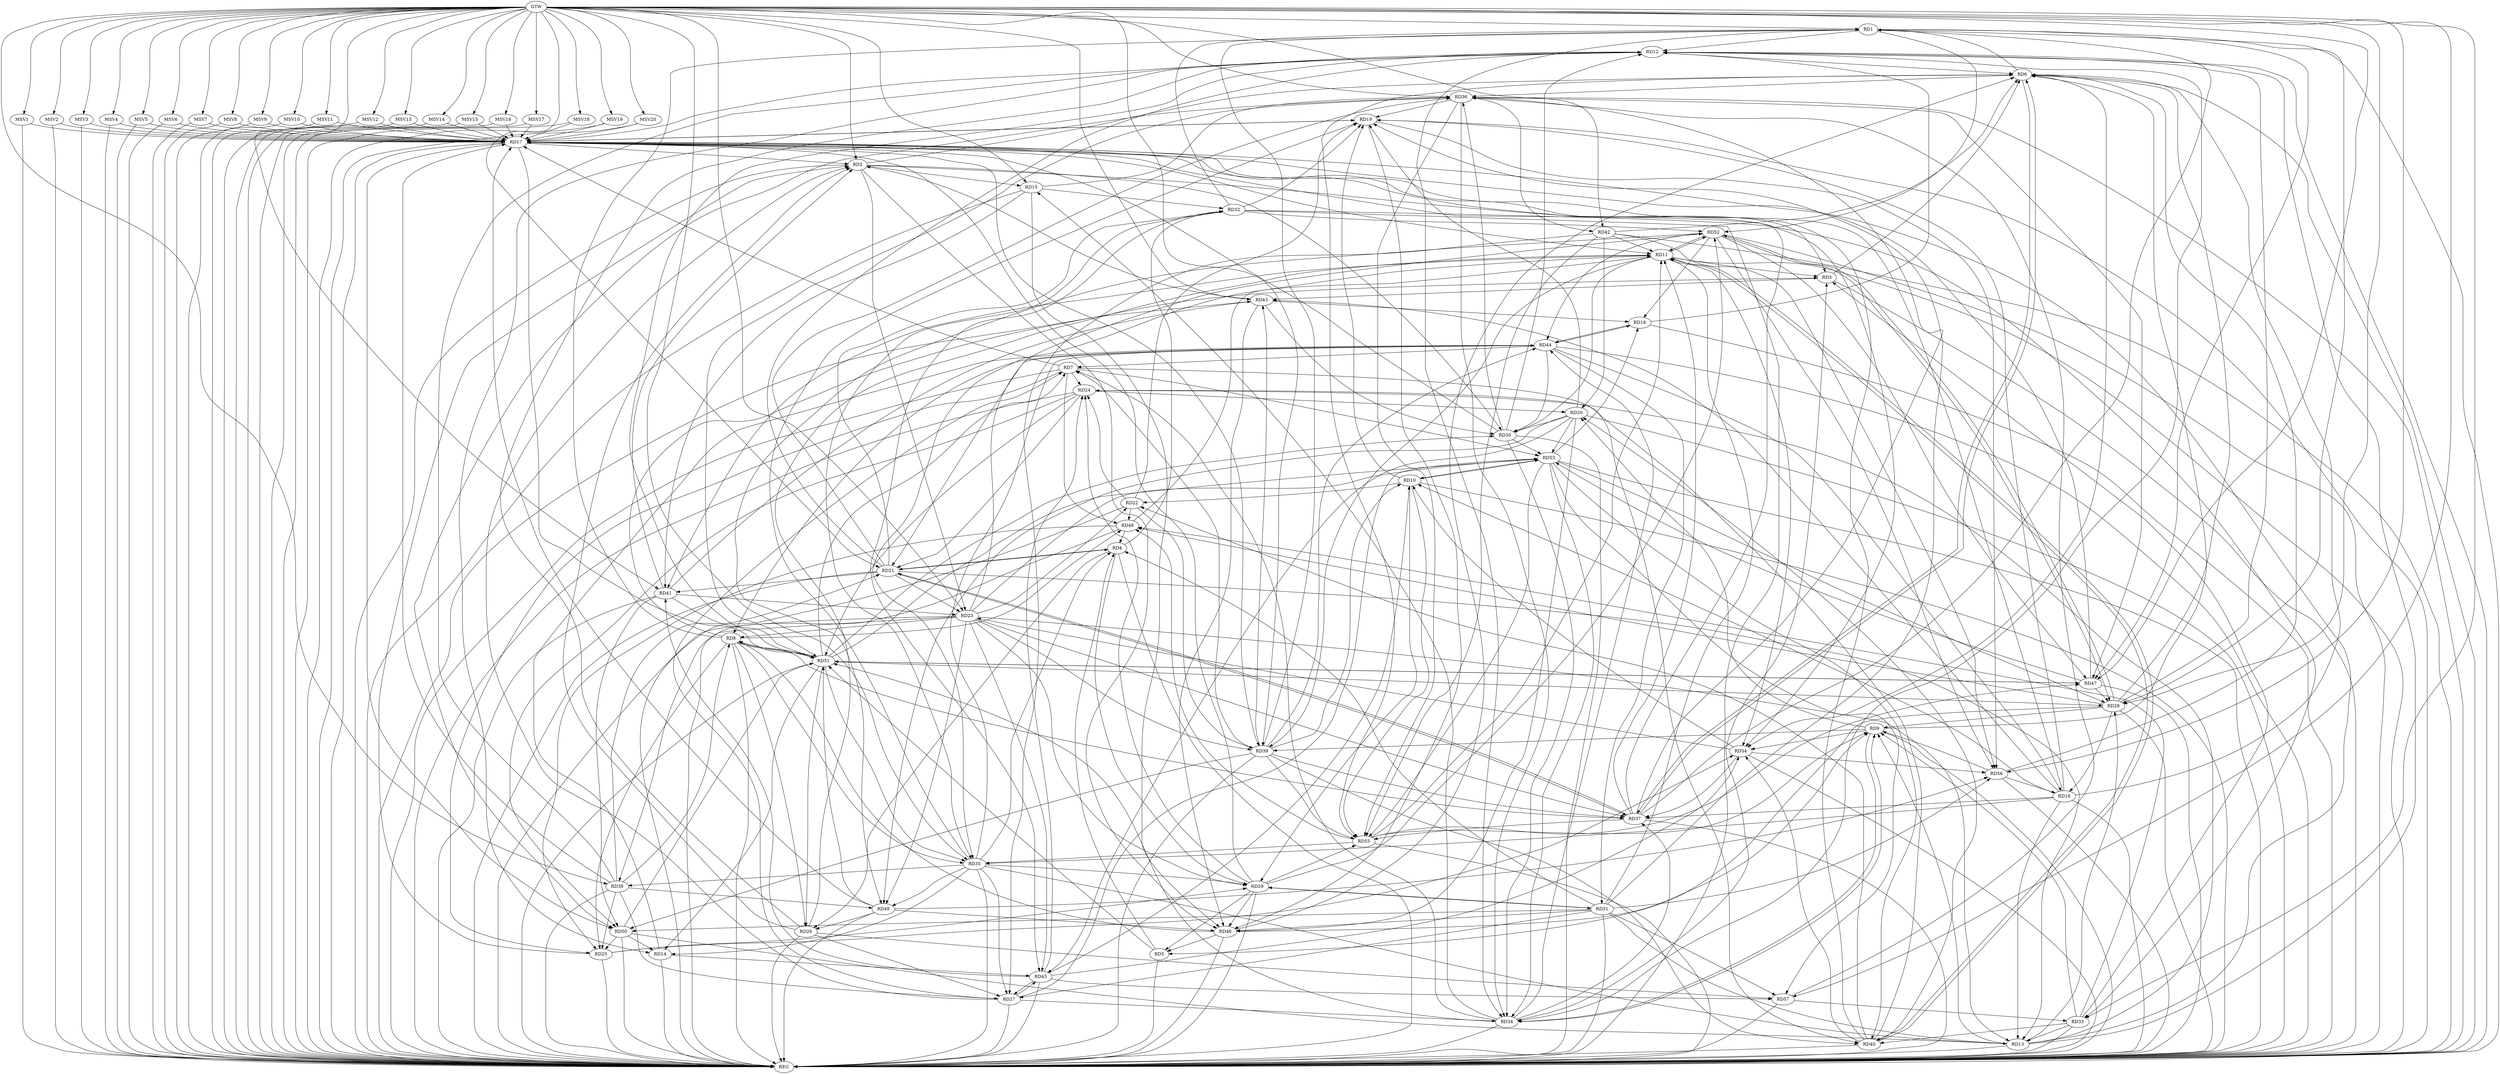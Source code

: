 strict digraph G {
  RD1 [ label="RD1" ];
  RD2 [ label="RD2" ];
  RD3 [ label="RD3" ];
  RD4 [ label="RD4" ];
  RD5 [ label="RD5" ];
  RD6 [ label="RD6" ];
  RD7 [ label="RD7" ];
  RD8 [ label="RD8" ];
  RD9 [ label="RD9" ];
  RD10 [ label="RD10" ];
  RD11 [ label="RD11" ];
  RD12 [ label="RD12" ];
  RD13 [ label="RD13" ];
  RD14 [ label="RD14" ];
  RD15 [ label="RD15" ];
  RD16 [ label="RD16" ];
  RD17 [ label="RD17" ];
  RD18 [ label="RD18" ];
  RD19 [ label="RD19" ];
  RD20 [ label="RD20" ];
  RD21 [ label="RD21" ];
  RD22 [ label="RD22" ];
  RD23 [ label="RD23" ];
  RD24 [ label="RD24" ];
  RD25 [ label="RD25" ];
  RD26 [ label="RD26" ];
  RD27 [ label="RD27" ];
  RD28 [ label="RD28" ];
  RD29 [ label="RD29" ];
  RD30 [ label="RD30" ];
  RD31 [ label="RD31" ];
  RD32 [ label="RD32" ];
  RD33 [ label="RD33" ];
  RD34 [ label="RD34" ];
  RD35 [ label="RD35" ];
  RD36 [ label="RD36" ];
  RD37 [ label="RD37" ];
  RD38 [ label="RD38" ];
  RD39 [ label="RD39" ];
  RD40 [ label="RD40" ];
  RD41 [ label="RD41" ];
  RD42 [ label="RD42" ];
  RD43 [ label="RD43" ];
  RD44 [ label="RD44" ];
  RD45 [ label="RD45" ];
  RD46 [ label="RD46" ];
  RD47 [ label="RD47" ];
  RD48 [ label="RD48" ];
  RD49 [ label="RD49" ];
  RD50 [ label="RD50" ];
  RD51 [ label="RD51" ];
  RD52 [ label="RD52" ];
  RD53 [ label="RD53" ];
  RD54 [ label="RD54" ];
  RD55 [ label="RD55" ];
  RD56 [ label="RD56" ];
  RD57 [ label="RD57" ];
  GTW [ label="GTW" ];
  REG [ label="REG" ];
  MSV1 [ label="MSV1" ];
  MSV2 [ label="MSV2" ];
  MSV3 [ label="MSV3" ];
  MSV4 [ label="MSV4" ];
  MSV5 [ label="MSV5" ];
  MSV6 [ label="MSV6" ];
  MSV7 [ label="MSV7" ];
  MSV8 [ label="MSV8" ];
  MSV9 [ label="MSV9" ];
  MSV10 [ label="MSV10" ];
  MSV11 [ label="MSV11" ];
  MSV12 [ label="MSV12" ];
  MSV13 [ label="MSV13" ];
  MSV14 [ label="MSV14" ];
  MSV15 [ label="MSV15" ];
  MSV16 [ label="MSV16" ];
  MSV17 [ label="MSV17" ];
  MSV18 [ label="MSV18" ];
  MSV19 [ label="MSV19" ];
  MSV20 [ label="MSV20" ];
  RD6 -> RD1;
  RD8 -> RD1;
  RD1 -> RD12;
  RD1 -> RD28;
  RD32 -> RD1;
  RD1 -> RD34;
  RD37 -> RD1;
  RD39 -> RD1;
  RD1 -> RD47;
  RD1 -> RD52;
  RD2 -> RD6;
  RD2 -> RD15;
  RD17 -> RD2;
  RD2 -> RD23;
  RD25 -> RD2;
  RD26 -> RD2;
  RD27 -> RD2;
  RD2 -> RD30;
  RD41 -> RD2;
  RD43 -> RD2;
  RD2 -> RD46;
  RD2 -> RD54;
  RD3 -> RD6;
  RD8 -> RD3;
  RD11 -> RD3;
  RD17 -> RD3;
  RD33 -> RD3;
  RD34 -> RD3;
  RD3 -> RD43;
  RD5 -> RD4;
  RD4 -> RD21;
  RD21 -> RD4;
  RD4 -> RD26;
  RD4 -> RD29;
  RD31 -> RD4;
  RD4 -> RD32;
  RD35 -> RD4;
  RD48 -> RD4;
  RD28 -> RD5;
  RD29 -> RD5;
  RD46 -> RD5;
  RD5 -> RD51;
  RD9 -> RD6;
  RD12 -> RD6;
  RD16 -> RD6;
  RD28 -> RD6;
  RD6 -> RD36;
  RD6 -> RD37;
  RD37 -> RD6;
  RD42 -> RD6;
  RD46 -> RD6;
  RD6 -> RD54;
  RD6 -> RD55;
  RD56 -> RD6;
  RD7 -> RD17;
  RD7 -> RD24;
  RD7 -> RD25;
  RD27 -> RD7;
  RD34 -> RD7;
  RD39 -> RD7;
  RD7 -> RD40;
  RD44 -> RD7;
  RD7 -> RD48;
  RD51 -> RD7;
  RD7 -> RD53;
  RD23 -> RD8;
  RD8 -> RD25;
  RD8 -> RD26;
  RD8 -> RD35;
  RD8 -> RD37;
  RD38 -> RD8;
  RD44 -> RD8;
  RD46 -> RD8;
  RD8 -> RD48;
  RD8 -> RD51;
  RD51 -> RD8;
  RD13 -> RD9;
  RD9 -> RD20;
  RD28 -> RD9;
  RD33 -> RD9;
  RD9 -> RD34;
  RD34 -> RD9;
  RD9 -> RD39;
  RD46 -> RD9;
  RD9 -> RD54;
  RD55 -> RD9;
  RD56 -> RD9;
  RD16 -> RD10;
  RD10 -> RD19;
  RD10 -> RD22;
  RD10 -> RD29;
  RD39 -> RD10;
  RD45 -> RD10;
  RD10 -> RD53;
  RD53 -> RD10;
  RD54 -> RD10;
  RD10 -> RD55;
  RD17 -> RD11;
  RD26 -> RD11;
  RD11 -> RD30;
  RD31 -> RD11;
  RD11 -> RD35;
  RD37 -> RD11;
  RD11 -> RD39;
  RD11 -> RD40;
  RD40 -> RD11;
  RD11 -> RD41;
  RD42 -> RD11;
  RD48 -> RD11;
  RD11 -> RD52;
  RD52 -> RD11;
  RD11 -> RD54;
  RD55 -> RD11;
  RD13 -> RD12;
  RD12 -> RD14;
  RD12 -> RD17;
  RD18 -> RD12;
  RD21 -> RD12;
  RD26 -> RD12;
  RD28 -> RD12;
  RD30 -> RD12;
  RD12 -> RD34;
  RD38 -> RD12;
  RD51 -> RD12;
  RD16 -> RD13;
  RD13 -> RD17;
  RD21 -> RD13;
  RD23 -> RD13;
  RD13 -> RD24;
  RD13 -> RD28;
  RD31 -> RD13;
  RD33 -> RD13;
  RD35 -> RD13;
  RD50 -> RD13;
  RD35 -> RD14;
  RD14 -> RD44;
  RD14 -> RD45;
  RD50 -> RD14;
  RD51 -> RD14;
  RD15 -> RD32;
  RD34 -> RD15;
  RD15 -> RD36;
  RD15 -> RD41;
  RD15 -> RD46;
  RD16 -> RD17;
  RD16 -> RD19;
  RD28 -> RD16;
  RD16 -> RD35;
  RD16 -> RD37;
  RD16 -> RD43;
  RD44 -> RD16;
  RD56 -> RD16;
  RD17 -> RD19;
  RD19 -> RD17;
  RD29 -> RD17;
  RD30 -> RD17;
  RD37 -> RD17;
  RD38 -> RD17;
  RD17 -> RD39;
  RD40 -> RD17;
  RD47 -> RD17;
  RD49 -> RD17;
  RD17 -> RD50;
  RD17 -> RD51;
  RD43 -> RD18;
  RD18 -> RD44;
  RD44 -> RD18;
  RD52 -> RD18;
  RD53 -> RD18;
  RD20 -> RD19;
  RD22 -> RD19;
  RD31 -> RD19;
  RD32 -> RD19;
  RD35 -> RD19;
  RD36 -> RD19;
  RD19 -> RD46;
  RD19 -> RD56;
  RD24 -> RD20;
  RD20 -> RD30;
  RD40 -> RD20;
  RD42 -> RD20;
  RD20 -> RD45;
  RD20 -> RD46;
  RD20 -> RD49;
  RD20 -> RD53;
  RD21 -> RD23;
  RD24 -> RD21;
  RD21 -> RD32;
  RD21 -> RD36;
  RD21 -> RD37;
  RD37 -> RD21;
  RD38 -> RD21;
  RD21 -> RD41;
  RD44 -> RD21;
  RD23 -> RD22;
  RD22 -> RD24;
  RD22 -> RD39;
  RD40 -> RD22;
  RD22 -> RD48;
  RD23 -> RD29;
  RD23 -> RD37;
  RD23 -> RD38;
  RD23 -> RD39;
  RD41 -> RD23;
  RD23 -> RD45;
  RD23 -> RD49;
  RD23 -> RD52;
  RD23 -> RD53;
  RD54 -> RD23;
  RD29 -> RD24;
  RD40 -> RD24;
  RD45 -> RD24;
  RD24 -> RD50;
  RD24 -> RD51;
  RD25 -> RD29;
  RD38 -> RD25;
  RD48 -> RD25;
  RD50 -> RD25;
  RD25 -> RD54;
  RD26 -> RD27;
  RD49 -> RD26;
  RD51 -> RD26;
  RD26 -> RD57;
  RD31 -> RD27;
  RD27 -> RD34;
  RD35 -> RD27;
  RD38 -> RD27;
  RD42 -> RD27;
  RD27 -> RD45;
  RD45 -> RD27;
  RD27 -> RD53;
  RD47 -> RD28;
  RD28 -> RD48;
  RD51 -> RD28;
  RD28 -> RD52;
  RD52 -> RD28;
  RD53 -> RD28;
  RD29 -> RD31;
  RD31 -> RD29;
  RD35 -> RD29;
  RD29 -> RD46;
  RD29 -> RD52;
  RD29 -> RD55;
  RD30 -> RD34;
  RD30 -> RD36;
  RD43 -> RD30;
  RD44 -> RD30;
  RD51 -> RD30;
  RD30 -> RD53;
  RD44 -> RD31;
  RD31 -> RD46;
  RD31 -> RD50;
  RD31 -> RD56;
  RD31 -> RD57;
  RD32 -> RD33;
  RD32 -> RD35;
  RD32 -> RD45;
  RD32 -> RD52;
  RD33 -> RD40;
  RD33 -> RD48;
  RD57 -> RD33;
  RD36 -> RD34;
  RD34 -> RD37;
  RD34 -> RD44;
  RD34 -> RD51;
  RD53 -> RD34;
  RD35 -> RD38;
  RD35 -> RD44;
  RD35 -> RD49;
  RD51 -> RD35;
  RD55 -> RD35;
  RD37 -> RD36;
  RD36 -> RD42;
  RD36 -> RD47;
  RD36 -> RD50;
  RD36 -> RD51;
  RD36 -> RD55;
  RD57 -> RD36;
  RD39 -> RD37;
  RD54 -> RD37;
  RD37 -> RD55;
  RD38 -> RD49;
  RD39 -> RD40;
  RD39 -> RD43;
  RD39 -> RD44;
  RD39 -> RD50;
  RD39 -> RD55;
  RD53 -> RD40;
  RD40 -> RD54;
  RD41 -> RD43;
  RD45 -> RD41;
  RD41 -> RD50;
  RD41 -> RD51;
  RD42 -> RD55;
  RD42 -> RD56;
  RD43 -> RD46;
  RD52 -> RD44;
  RD45 -> RD54;
  RD45 -> RD57;
  RD49 -> RD46;
  RD47 -> RD51;
  RD51 -> RD47;
  RD52 -> RD47;
  RD47 -> RD53;
  RD55 -> RD47;
  RD55 -> RD48;
  RD49 -> RD51;
  RD52 -> RD49;
  RD49 -> RD56;
  RD50 -> RD51;
  RD51 -> RD53;
  RD52 -> RD56;
  RD53 -> RD55;
  RD53 -> RD57;
  RD54 -> RD56;
  GTW -> RD38;
  GTW -> RD42;
  GTW -> RD36;
  GTW -> RD39;
  GTW -> RD23;
  GTW -> RD56;
  GTW -> RD28;
  GTW -> RD41;
  GTW -> RD35;
  GTW -> RD47;
  GTW -> RD57;
  GTW -> RD1;
  GTW -> RD15;
  GTW -> RD21;
  GTW -> RD33;
  GTW -> RD2;
  GTW -> RD43;
  RD1 -> REG;
  RD2 -> REG;
  RD3 -> REG;
  RD4 -> REG;
  RD5 -> REG;
  RD6 -> REG;
  RD7 -> REG;
  RD8 -> REG;
  RD9 -> REG;
  RD10 -> REG;
  RD11 -> REG;
  RD12 -> REG;
  RD13 -> REG;
  RD14 -> REG;
  RD15 -> REG;
  RD16 -> REG;
  RD17 -> REG;
  RD18 -> REG;
  RD19 -> REG;
  RD20 -> REG;
  RD21 -> REG;
  RD22 -> REG;
  RD23 -> REG;
  RD24 -> REG;
  RD25 -> REG;
  RD26 -> REG;
  RD27 -> REG;
  RD28 -> REG;
  RD29 -> REG;
  RD30 -> REG;
  RD31 -> REG;
  RD32 -> REG;
  RD33 -> REG;
  RD34 -> REG;
  RD35 -> REG;
  RD36 -> REG;
  RD37 -> REG;
  RD38 -> REG;
  RD39 -> REG;
  RD40 -> REG;
  RD41 -> REG;
  RD42 -> REG;
  RD43 -> REG;
  RD44 -> REG;
  RD45 -> REG;
  RD46 -> REG;
  RD47 -> REG;
  RD48 -> REG;
  RD49 -> REG;
  RD50 -> REG;
  RD51 -> REG;
  RD52 -> REG;
  RD53 -> REG;
  RD54 -> REG;
  RD55 -> REG;
  RD56 -> REG;
  RD57 -> REG;
  MSV1 -> RD17;
  MSV2 -> RD17;
  MSV3 -> RD17;
  MSV4 -> RD17;
  GTW -> MSV1;
  MSV1 -> REG;
  GTW -> MSV2;
  MSV2 -> REG;
  GTW -> MSV3;
  MSV3 -> REG;
  GTW -> MSV4;
  MSV4 -> REG;
  MSV5 -> RD17;
  MSV6 -> RD17;
  MSV7 -> RD17;
  GTW -> MSV5;
  MSV5 -> REG;
  GTW -> MSV6;
  MSV6 -> REG;
  GTW -> MSV7;
  MSV7 -> REG;
  MSV8 -> RD17;
  GTW -> MSV8;
  MSV8 -> REG;
  MSV9 -> RD17;
  GTW -> MSV9;
  MSV9 -> REG;
  MSV10 -> RD17;
  GTW -> MSV10;
  MSV10 -> REG;
  MSV11 -> RD17;
  MSV12 -> RD17;
  GTW -> MSV11;
  MSV11 -> REG;
  GTW -> MSV12;
  MSV12 -> REG;
  MSV13 -> RD17;
  MSV14 -> RD17;
  GTW -> MSV13;
  MSV13 -> REG;
  GTW -> MSV14;
  MSV14 -> REG;
  MSV15 -> RD17;
  GTW -> MSV15;
  MSV15 -> REG;
  MSV16 -> RD17;
  MSV17 -> RD17;
  MSV18 -> RD17;
  GTW -> MSV16;
  MSV16 -> REG;
  GTW -> MSV17;
  MSV17 -> REG;
  GTW -> MSV18;
  MSV18 -> REG;
  MSV19 -> RD17;
  MSV20 -> RD17;
  GTW -> MSV19;
  MSV19 -> REG;
  GTW -> MSV20;
  MSV20 -> REG;
}
